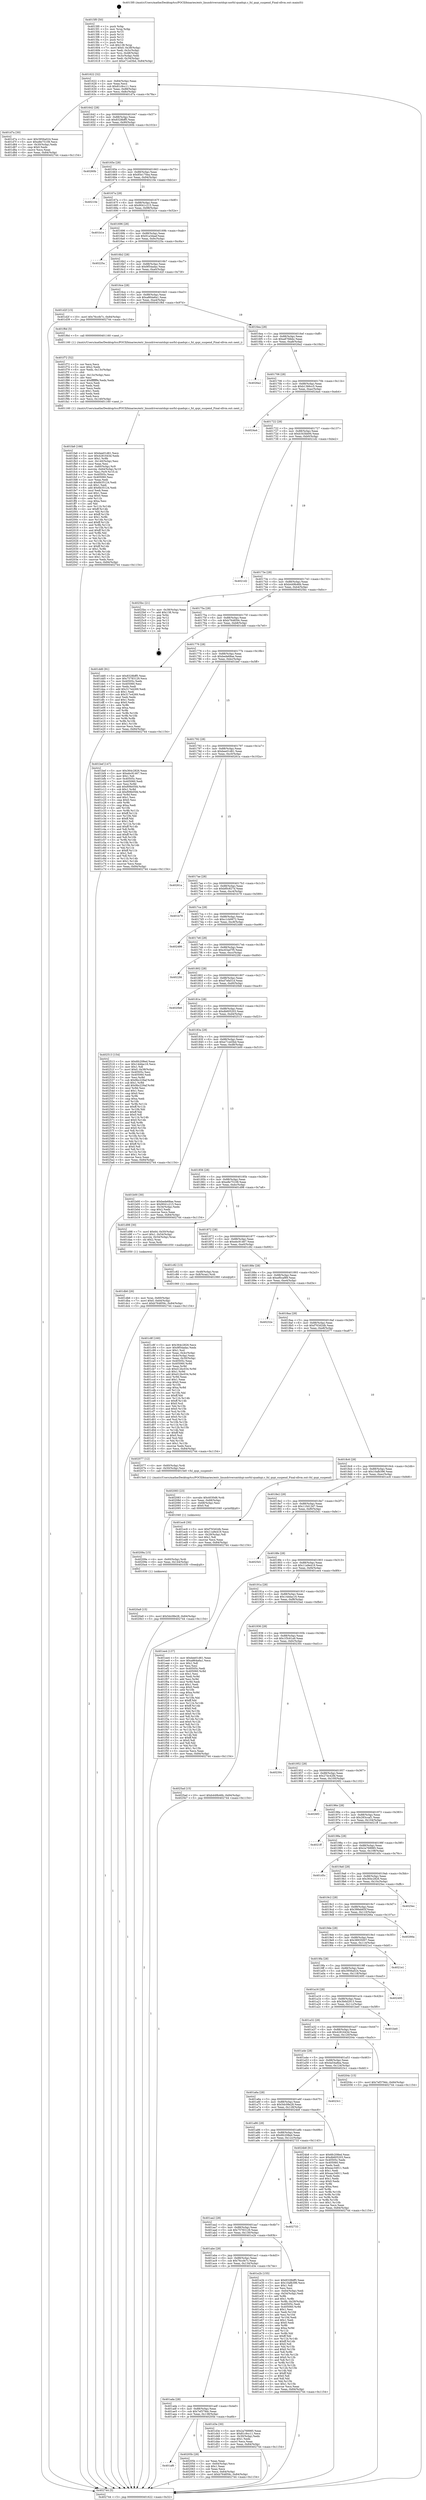digraph "0x4015f0" {
  label = "0x4015f0 (/mnt/c/Users/mathe/Desktop/tcc/POCII/binaries/extr_linuxdriversmtdspi-norfsl-quadspi.c_fsl_qspi_suspend_Final-ollvm.out::main(0))"
  labelloc = "t"
  node[shape=record]

  Entry [label="",width=0.3,height=0.3,shape=circle,fillcolor=black,style=filled]
  "0x401622" [label="{
     0x401622 [32]\l
     | [instrs]\l
     &nbsp;&nbsp;0x401622 \<+6\>: mov -0x84(%rbp),%eax\l
     &nbsp;&nbsp;0x401628 \<+2\>: mov %eax,%ecx\l
     &nbsp;&nbsp;0x40162a \<+6\>: sub $0x81c9cc11,%ecx\l
     &nbsp;&nbsp;0x401630 \<+6\>: mov %eax,-0x88(%rbp)\l
     &nbsp;&nbsp;0x401636 \<+6\>: mov %ecx,-0x8c(%rbp)\l
     &nbsp;&nbsp;0x40163c \<+6\>: je 0000000000401d7a \<main+0x78a\>\l
  }"]
  "0x401d7a" [label="{
     0x401d7a [30]\l
     | [instrs]\l
     &nbsp;&nbsp;0x401d7a \<+5\>: mov $0x3956a024,%eax\l
     &nbsp;&nbsp;0x401d7f \<+5\>: mov $0xe8e75108,%ecx\l
     &nbsp;&nbsp;0x401d84 \<+3\>: mov -0x30(%rbp),%edx\l
     &nbsp;&nbsp;0x401d87 \<+3\>: cmp $0x0,%edx\l
     &nbsp;&nbsp;0x401d8a \<+3\>: cmove %ecx,%eax\l
     &nbsp;&nbsp;0x401d8d \<+6\>: mov %eax,-0x84(%rbp)\l
     &nbsp;&nbsp;0x401d93 \<+5\>: jmp 0000000000402744 \<main+0x1154\>\l
  }"]
  "0x401642" [label="{
     0x401642 [28]\l
     | [instrs]\l
     &nbsp;&nbsp;0x401642 \<+5\>: jmp 0000000000401647 \<main+0x57\>\l
     &nbsp;&nbsp;0x401647 \<+6\>: mov -0x88(%rbp),%eax\l
     &nbsp;&nbsp;0x40164d \<+5\>: sub $0x8328bff5,%eax\l
     &nbsp;&nbsp;0x401652 \<+6\>: mov %eax,-0x90(%rbp)\l
     &nbsp;&nbsp;0x401658 \<+6\>: je 000000000040260b \<main+0x101b\>\l
  }"]
  Exit [label="",width=0.3,height=0.3,shape=circle,fillcolor=black,style=filled,peripheries=2]
  "0x40260b" [label="{
     0x40260b\l
  }", style=dashed]
  "0x40165e" [label="{
     0x40165e [28]\l
     | [instrs]\l
     &nbsp;&nbsp;0x40165e \<+5\>: jmp 0000000000401663 \<main+0x73\>\l
     &nbsp;&nbsp;0x401663 \<+6\>: mov -0x88(%rbp),%eax\l
     &nbsp;&nbsp;0x401669 \<+5\>: sub $0x85e170ea,%eax\l
     &nbsp;&nbsp;0x40166e \<+6\>: mov %eax,-0x94(%rbp)\l
     &nbsp;&nbsp;0x401674 \<+6\>: je 000000000040210e \<main+0xb1e\>\l
  }"]
  "0x4020a9" [label="{
     0x4020a9 [15]\l
     | [instrs]\l
     &nbsp;&nbsp;0x4020a9 \<+10\>: movl $0x5dc08e28,-0x84(%rbp)\l
     &nbsp;&nbsp;0x4020b3 \<+5\>: jmp 0000000000402744 \<main+0x1154\>\l
  }"]
  "0x40210e" [label="{
     0x40210e\l
  }", style=dashed]
  "0x40167a" [label="{
     0x40167a [28]\l
     | [instrs]\l
     &nbsp;&nbsp;0x40167a \<+5\>: jmp 000000000040167f \<main+0x8f\>\l
     &nbsp;&nbsp;0x40167f \<+6\>: mov -0x88(%rbp),%eax\l
     &nbsp;&nbsp;0x401685 \<+5\>: sub $0x9041c215,%eax\l
     &nbsp;&nbsp;0x40168a \<+6\>: mov %eax,-0x98(%rbp)\l
     &nbsp;&nbsp;0x401690 \<+6\>: je 0000000000401b1e \<main+0x52e\>\l
  }"]
  "0x40209a" [label="{
     0x40209a [15]\l
     | [instrs]\l
     &nbsp;&nbsp;0x40209a \<+4\>: mov -0x60(%rbp),%rdi\l
     &nbsp;&nbsp;0x40209e \<+6\>: mov %eax,-0x144(%rbp)\l
     &nbsp;&nbsp;0x4020a4 \<+5\>: call 0000000000401030 \<free@plt\>\l
     | [calls]\l
     &nbsp;&nbsp;0x401030 \{1\} (unknown)\l
  }"]
  "0x401b1e" [label="{
     0x401b1e\l
  }", style=dashed]
  "0x401696" [label="{
     0x401696 [28]\l
     | [instrs]\l
     &nbsp;&nbsp;0x401696 \<+5\>: jmp 000000000040169b \<main+0xab\>\l
     &nbsp;&nbsp;0x40169b \<+6\>: mov -0x88(%rbp),%eax\l
     &nbsp;&nbsp;0x4016a1 \<+5\>: sub $0x91a3daaf,%eax\l
     &nbsp;&nbsp;0x4016a6 \<+6\>: mov %eax,-0x9c(%rbp)\l
     &nbsp;&nbsp;0x4016ac \<+6\>: je 000000000040225a \<main+0xc6a\>\l
  }"]
  "0x402083" [label="{
     0x402083 [23]\l
     | [instrs]\l
     &nbsp;&nbsp;0x402083 \<+10\>: movabs $0x4030d6,%rdi\l
     &nbsp;&nbsp;0x40208d \<+3\>: mov %eax,-0x68(%rbp)\l
     &nbsp;&nbsp;0x402090 \<+3\>: mov -0x68(%rbp),%esi\l
     &nbsp;&nbsp;0x402093 \<+2\>: mov $0x0,%al\l
     &nbsp;&nbsp;0x402095 \<+5\>: call 0000000000401040 \<printf@plt\>\l
     | [calls]\l
     &nbsp;&nbsp;0x401040 \{1\} (unknown)\l
  }"]
  "0x40225a" [label="{
     0x40225a\l
  }", style=dashed]
  "0x4016b2" [label="{
     0x4016b2 [28]\l
     | [instrs]\l
     &nbsp;&nbsp;0x4016b2 \<+5\>: jmp 00000000004016b7 \<main+0xc7\>\l
     &nbsp;&nbsp;0x4016b7 \<+6\>: mov -0x88(%rbp),%eax\l
     &nbsp;&nbsp;0x4016bd \<+5\>: sub $0x9f54adac,%eax\l
     &nbsp;&nbsp;0x4016c2 \<+6\>: mov %eax,-0xa0(%rbp)\l
     &nbsp;&nbsp;0x4016c8 \<+6\>: je 0000000000401d2f \<main+0x73f\>\l
  }"]
  "0x401af6" [label="{
     0x401af6\l
  }", style=dashed]
  "0x401d2f" [label="{
     0x401d2f [15]\l
     | [instrs]\l
     &nbsp;&nbsp;0x401d2f \<+10\>: movl $0x76ccfe7c,-0x84(%rbp)\l
     &nbsp;&nbsp;0x401d39 \<+5\>: jmp 0000000000402744 \<main+0x1154\>\l
  }"]
  "0x4016ce" [label="{
     0x4016ce [28]\l
     | [instrs]\l
     &nbsp;&nbsp;0x4016ce \<+5\>: jmp 00000000004016d3 \<main+0xe3\>\l
     &nbsp;&nbsp;0x4016d3 \<+6\>: mov -0x88(%rbp),%eax\l
     &nbsp;&nbsp;0x4016d9 \<+5\>: sub $0xa864a6a1,%eax\l
     &nbsp;&nbsp;0x4016de \<+6\>: mov %eax,-0xa4(%rbp)\l
     &nbsp;&nbsp;0x4016e4 \<+6\>: je 0000000000401f6d \<main+0x97d\>\l
  }"]
  "0x40205b" [label="{
     0x40205b [28]\l
     | [instrs]\l
     &nbsp;&nbsp;0x40205b \<+2\>: xor %eax,%eax\l
     &nbsp;&nbsp;0x40205d \<+3\>: mov -0x64(%rbp),%ecx\l
     &nbsp;&nbsp;0x402060 \<+3\>: sub $0x1,%eax\l
     &nbsp;&nbsp;0x402063 \<+2\>: sub %eax,%ecx\l
     &nbsp;&nbsp;0x402065 \<+3\>: mov %ecx,-0x64(%rbp)\l
     &nbsp;&nbsp;0x402068 \<+10\>: movl $0xb764859c,-0x84(%rbp)\l
     &nbsp;&nbsp;0x402072 \<+5\>: jmp 0000000000402744 \<main+0x1154\>\l
  }"]
  "0x401f6d" [label="{
     0x401f6d [5]\l
     | [instrs]\l
     &nbsp;&nbsp;0x401f6d \<+5\>: call 0000000000401160 \<next_i\>\l
     | [calls]\l
     &nbsp;&nbsp;0x401160 \{1\} (/mnt/c/Users/mathe/Desktop/tcc/POCII/binaries/extr_linuxdriversmtdspi-norfsl-quadspi.c_fsl_qspi_suspend_Final-ollvm.out::next_i)\l
  }"]
  "0x4016ea" [label="{
     0x4016ea [28]\l
     | [instrs]\l
     &nbsp;&nbsp;0x4016ea \<+5\>: jmp 00000000004016ef \<main+0xff\>\l
     &nbsp;&nbsp;0x4016ef \<+6\>: mov -0x88(%rbp),%eax\l
     &nbsp;&nbsp;0x4016f5 \<+5\>: sub $0xa87fdbbc,%eax\l
     &nbsp;&nbsp;0x4016fa \<+6\>: mov %eax,-0xa8(%rbp)\l
     &nbsp;&nbsp;0x401700 \<+6\>: je 00000000004026a2 \<main+0x10b2\>\l
  }"]
  "0x401fa6" [label="{
     0x401fa6 [166]\l
     | [instrs]\l
     &nbsp;&nbsp;0x401fa6 \<+5\>: mov $0xbee01d61,%ecx\l
     &nbsp;&nbsp;0x401fab \<+5\>: mov $0x4281643d,%edx\l
     &nbsp;&nbsp;0x401fb0 \<+3\>: mov $0x1,%r8b\l
     &nbsp;&nbsp;0x401fb3 \<+6\>: mov -0x140(%rbp),%esi\l
     &nbsp;&nbsp;0x401fb9 \<+3\>: imul %eax,%esi\l
     &nbsp;&nbsp;0x401fbc \<+4\>: mov -0x60(%rbp),%r9\l
     &nbsp;&nbsp;0x401fc0 \<+4\>: movslq -0x64(%rbp),%r10\l
     &nbsp;&nbsp;0x401fc4 \<+4\>: mov %esi,(%r9,%r10,4)\l
     &nbsp;&nbsp;0x401fc8 \<+7\>: mov 0x40505c,%eax\l
     &nbsp;&nbsp;0x401fcf \<+7\>: mov 0x405060,%esi\l
     &nbsp;&nbsp;0x401fd6 \<+2\>: mov %eax,%edi\l
     &nbsp;&nbsp;0x401fd8 \<+6\>: sub $0x6b35124,%edi\l
     &nbsp;&nbsp;0x401fde \<+3\>: sub $0x1,%edi\l
     &nbsp;&nbsp;0x401fe1 \<+6\>: add $0x6b35124,%edi\l
     &nbsp;&nbsp;0x401fe7 \<+3\>: imul %edi,%eax\l
     &nbsp;&nbsp;0x401fea \<+3\>: and $0x1,%eax\l
     &nbsp;&nbsp;0x401fed \<+3\>: cmp $0x0,%eax\l
     &nbsp;&nbsp;0x401ff0 \<+4\>: sete %r11b\l
     &nbsp;&nbsp;0x401ff4 \<+3\>: cmp $0xa,%esi\l
     &nbsp;&nbsp;0x401ff7 \<+3\>: setl %bl\l
     &nbsp;&nbsp;0x401ffa \<+3\>: mov %r11b,%r14b\l
     &nbsp;&nbsp;0x401ffd \<+4\>: xor $0xff,%r14b\l
     &nbsp;&nbsp;0x402001 \<+3\>: mov %bl,%r15b\l
     &nbsp;&nbsp;0x402004 \<+4\>: xor $0xff,%r15b\l
     &nbsp;&nbsp;0x402008 \<+4\>: xor $0x1,%r8b\l
     &nbsp;&nbsp;0x40200c \<+3\>: mov %r14b,%r12b\l
     &nbsp;&nbsp;0x40200f \<+4\>: and $0xff,%r12b\l
     &nbsp;&nbsp;0x402013 \<+3\>: and %r8b,%r11b\l
     &nbsp;&nbsp;0x402016 \<+3\>: mov %r15b,%r13b\l
     &nbsp;&nbsp;0x402019 \<+4\>: and $0xff,%r13b\l
     &nbsp;&nbsp;0x40201d \<+3\>: and %r8b,%bl\l
     &nbsp;&nbsp;0x402020 \<+3\>: or %r11b,%r12b\l
     &nbsp;&nbsp;0x402023 \<+3\>: or %bl,%r13b\l
     &nbsp;&nbsp;0x402026 \<+3\>: xor %r13b,%r12b\l
     &nbsp;&nbsp;0x402029 \<+3\>: or %r15b,%r14b\l
     &nbsp;&nbsp;0x40202c \<+4\>: xor $0xff,%r14b\l
     &nbsp;&nbsp;0x402030 \<+4\>: or $0x1,%r8b\l
     &nbsp;&nbsp;0x402034 \<+3\>: and %r8b,%r14b\l
     &nbsp;&nbsp;0x402037 \<+3\>: or %r14b,%r12b\l
     &nbsp;&nbsp;0x40203a \<+4\>: test $0x1,%r12b\l
     &nbsp;&nbsp;0x40203e \<+3\>: cmovne %edx,%ecx\l
     &nbsp;&nbsp;0x402041 \<+6\>: mov %ecx,-0x84(%rbp)\l
     &nbsp;&nbsp;0x402047 \<+5\>: jmp 0000000000402744 \<main+0x1154\>\l
  }"]
  "0x4026a2" [label="{
     0x4026a2\l
  }", style=dashed]
  "0x401706" [label="{
     0x401706 [28]\l
     | [instrs]\l
     &nbsp;&nbsp;0x401706 \<+5\>: jmp 000000000040170b \<main+0x11b\>\l
     &nbsp;&nbsp;0x40170b \<+6\>: mov -0x88(%rbp),%eax\l
     &nbsp;&nbsp;0x401711 \<+5\>: sub $0xb1366cc5,%eax\l
     &nbsp;&nbsp;0x401716 \<+6\>: mov %eax,-0xac(%rbp)\l
     &nbsp;&nbsp;0x40171c \<+6\>: je 00000000004024a4 \<main+0xeb4\>\l
  }"]
  "0x401f72" [label="{
     0x401f72 [52]\l
     | [instrs]\l
     &nbsp;&nbsp;0x401f72 \<+2\>: xor %ecx,%ecx\l
     &nbsp;&nbsp;0x401f74 \<+5\>: mov $0x2,%edx\l
     &nbsp;&nbsp;0x401f79 \<+6\>: mov %edx,-0x13c(%rbp)\l
     &nbsp;&nbsp;0x401f7f \<+1\>: cltd\l
     &nbsp;&nbsp;0x401f80 \<+6\>: mov -0x13c(%rbp),%esi\l
     &nbsp;&nbsp;0x401f86 \<+2\>: idiv %esi\l
     &nbsp;&nbsp;0x401f88 \<+6\>: imul $0xfffffffe,%edx,%edx\l
     &nbsp;&nbsp;0x401f8e \<+2\>: mov %ecx,%edi\l
     &nbsp;&nbsp;0x401f90 \<+2\>: sub %edx,%edi\l
     &nbsp;&nbsp;0x401f92 \<+2\>: mov %ecx,%edx\l
     &nbsp;&nbsp;0x401f94 \<+3\>: sub $0x1,%edx\l
     &nbsp;&nbsp;0x401f97 \<+2\>: add %edx,%edi\l
     &nbsp;&nbsp;0x401f99 \<+2\>: sub %edi,%ecx\l
     &nbsp;&nbsp;0x401f9b \<+6\>: mov %ecx,-0x140(%rbp)\l
     &nbsp;&nbsp;0x401fa1 \<+5\>: call 0000000000401160 \<next_i\>\l
     | [calls]\l
     &nbsp;&nbsp;0x401160 \{1\} (/mnt/c/Users/mathe/Desktop/tcc/POCII/binaries/extr_linuxdriversmtdspi-norfsl-quadspi.c_fsl_qspi_suspend_Final-ollvm.out::next_i)\l
  }"]
  "0x4024a4" [label="{
     0x4024a4\l
  }", style=dashed]
  "0x401722" [label="{
     0x401722 [28]\l
     | [instrs]\l
     &nbsp;&nbsp;0x401722 \<+5\>: jmp 0000000000401727 \<main+0x137\>\l
     &nbsp;&nbsp;0x401727 \<+6\>: mov -0x88(%rbp),%eax\l
     &nbsp;&nbsp;0x40172d \<+5\>: sub $0xb343bb94,%eax\l
     &nbsp;&nbsp;0x401732 \<+6\>: mov %eax,-0xb0(%rbp)\l
     &nbsp;&nbsp;0x401738 \<+6\>: je 00000000004021d2 \<main+0xbe2\>\l
  }"]
  "0x401db6" [label="{
     0x401db6 [26]\l
     | [instrs]\l
     &nbsp;&nbsp;0x401db6 \<+4\>: mov %rax,-0x60(%rbp)\l
     &nbsp;&nbsp;0x401dba \<+7\>: movl $0x0,-0x64(%rbp)\l
     &nbsp;&nbsp;0x401dc1 \<+10\>: movl $0xb764859c,-0x84(%rbp)\l
     &nbsp;&nbsp;0x401dcb \<+5\>: jmp 0000000000402744 \<main+0x1154\>\l
  }"]
  "0x4021d2" [label="{
     0x4021d2\l
  }", style=dashed]
  "0x40173e" [label="{
     0x40173e [28]\l
     | [instrs]\l
     &nbsp;&nbsp;0x40173e \<+5\>: jmp 0000000000401743 \<main+0x153\>\l
     &nbsp;&nbsp;0x401743 \<+6\>: mov -0x88(%rbp),%eax\l
     &nbsp;&nbsp;0x401749 \<+5\>: sub $0xb449b46b,%eax\l
     &nbsp;&nbsp;0x40174e \<+6\>: mov %eax,-0xb4(%rbp)\l
     &nbsp;&nbsp;0x401754 \<+6\>: je 00000000004025bc \<main+0xfcc\>\l
  }"]
  "0x401ada" [label="{
     0x401ada [28]\l
     | [instrs]\l
     &nbsp;&nbsp;0x401ada \<+5\>: jmp 0000000000401adf \<main+0x4ef\>\l
     &nbsp;&nbsp;0x401adf \<+6\>: mov -0x88(%rbp),%eax\l
     &nbsp;&nbsp;0x401ae5 \<+5\>: sub $0x7ef379dc,%eax\l
     &nbsp;&nbsp;0x401aea \<+6\>: mov %eax,-0x138(%rbp)\l
     &nbsp;&nbsp;0x401af0 \<+6\>: je 000000000040205b \<main+0xa6b\>\l
  }"]
  "0x4025bc" [label="{
     0x4025bc [21]\l
     | [instrs]\l
     &nbsp;&nbsp;0x4025bc \<+3\>: mov -0x38(%rbp),%eax\l
     &nbsp;&nbsp;0x4025bf \<+7\>: add $0x138,%rsp\l
     &nbsp;&nbsp;0x4025c6 \<+1\>: pop %rbx\l
     &nbsp;&nbsp;0x4025c7 \<+2\>: pop %r12\l
     &nbsp;&nbsp;0x4025c9 \<+2\>: pop %r13\l
     &nbsp;&nbsp;0x4025cb \<+2\>: pop %r14\l
     &nbsp;&nbsp;0x4025cd \<+2\>: pop %r15\l
     &nbsp;&nbsp;0x4025cf \<+1\>: pop %rbp\l
     &nbsp;&nbsp;0x4025d0 \<+1\>: ret\l
  }"]
  "0x40175a" [label="{
     0x40175a [28]\l
     | [instrs]\l
     &nbsp;&nbsp;0x40175a \<+5\>: jmp 000000000040175f \<main+0x16f\>\l
     &nbsp;&nbsp;0x40175f \<+6\>: mov -0x88(%rbp),%eax\l
     &nbsp;&nbsp;0x401765 \<+5\>: sub $0xb764859c,%eax\l
     &nbsp;&nbsp;0x40176a \<+6\>: mov %eax,-0xb8(%rbp)\l
     &nbsp;&nbsp;0x401770 \<+6\>: je 0000000000401dd0 \<main+0x7e0\>\l
  }"]
  "0x401d3e" [label="{
     0x401d3e [30]\l
     | [instrs]\l
     &nbsp;&nbsp;0x401d3e \<+5\>: mov $0x2a768985,%eax\l
     &nbsp;&nbsp;0x401d43 \<+5\>: mov $0x81c9cc11,%ecx\l
     &nbsp;&nbsp;0x401d48 \<+3\>: mov -0x30(%rbp),%edx\l
     &nbsp;&nbsp;0x401d4b \<+3\>: cmp $0x1,%edx\l
     &nbsp;&nbsp;0x401d4e \<+3\>: cmovl %ecx,%eax\l
     &nbsp;&nbsp;0x401d51 \<+6\>: mov %eax,-0x84(%rbp)\l
     &nbsp;&nbsp;0x401d57 \<+5\>: jmp 0000000000402744 \<main+0x1154\>\l
  }"]
  "0x401dd0" [label="{
     0x401dd0 [91]\l
     | [instrs]\l
     &nbsp;&nbsp;0x401dd0 \<+5\>: mov $0x8328bff5,%eax\l
     &nbsp;&nbsp;0x401dd5 \<+5\>: mov $0x75783129,%ecx\l
     &nbsp;&nbsp;0x401dda \<+7\>: mov 0x40505c,%edx\l
     &nbsp;&nbsp;0x401de1 \<+7\>: mov 0x405060,%esi\l
     &nbsp;&nbsp;0x401de8 \<+2\>: mov %edx,%edi\l
     &nbsp;&nbsp;0x401dea \<+6\>: add $0x317e4269,%edi\l
     &nbsp;&nbsp;0x401df0 \<+3\>: sub $0x1,%edi\l
     &nbsp;&nbsp;0x401df3 \<+6\>: sub $0x317e4269,%edi\l
     &nbsp;&nbsp;0x401df9 \<+3\>: imul %edi,%edx\l
     &nbsp;&nbsp;0x401dfc \<+3\>: and $0x1,%edx\l
     &nbsp;&nbsp;0x401dff \<+3\>: cmp $0x0,%edx\l
     &nbsp;&nbsp;0x401e02 \<+4\>: sete %r8b\l
     &nbsp;&nbsp;0x401e06 \<+3\>: cmp $0xa,%esi\l
     &nbsp;&nbsp;0x401e09 \<+4\>: setl %r9b\l
     &nbsp;&nbsp;0x401e0d \<+3\>: mov %r8b,%r10b\l
     &nbsp;&nbsp;0x401e10 \<+3\>: and %r9b,%r10b\l
     &nbsp;&nbsp;0x401e13 \<+3\>: xor %r9b,%r8b\l
     &nbsp;&nbsp;0x401e16 \<+3\>: or %r8b,%r10b\l
     &nbsp;&nbsp;0x401e19 \<+4\>: test $0x1,%r10b\l
     &nbsp;&nbsp;0x401e1d \<+3\>: cmovne %ecx,%eax\l
     &nbsp;&nbsp;0x401e20 \<+6\>: mov %eax,-0x84(%rbp)\l
     &nbsp;&nbsp;0x401e26 \<+5\>: jmp 0000000000402744 \<main+0x1154\>\l
  }"]
  "0x401776" [label="{
     0x401776 [28]\l
     | [instrs]\l
     &nbsp;&nbsp;0x401776 \<+5\>: jmp 000000000040177b \<main+0x18b\>\l
     &nbsp;&nbsp;0x40177b \<+6\>: mov -0x88(%rbp),%eax\l
     &nbsp;&nbsp;0x401781 \<+5\>: sub $0xbede68ae,%eax\l
     &nbsp;&nbsp;0x401786 \<+6\>: mov %eax,-0xbc(%rbp)\l
     &nbsp;&nbsp;0x40178c \<+6\>: je 0000000000401bef \<main+0x5ff\>\l
  }"]
  "0x401abe" [label="{
     0x401abe [28]\l
     | [instrs]\l
     &nbsp;&nbsp;0x401abe \<+5\>: jmp 0000000000401ac3 \<main+0x4d3\>\l
     &nbsp;&nbsp;0x401ac3 \<+6\>: mov -0x88(%rbp),%eax\l
     &nbsp;&nbsp;0x401ac9 \<+5\>: sub $0x76ccfe7c,%eax\l
     &nbsp;&nbsp;0x401ace \<+6\>: mov %eax,-0x134(%rbp)\l
     &nbsp;&nbsp;0x401ad4 \<+6\>: je 0000000000401d3e \<main+0x74e\>\l
  }"]
  "0x401bef" [label="{
     0x401bef [147]\l
     | [instrs]\l
     &nbsp;&nbsp;0x401bef \<+5\>: mov $0x364c2826,%eax\l
     &nbsp;&nbsp;0x401bf4 \<+5\>: mov $0xebc91467,%ecx\l
     &nbsp;&nbsp;0x401bf9 \<+2\>: mov $0x1,%dl\l
     &nbsp;&nbsp;0x401bfb \<+7\>: mov 0x40505c,%esi\l
     &nbsp;&nbsp;0x401c02 \<+7\>: mov 0x405060,%edi\l
     &nbsp;&nbsp;0x401c09 \<+3\>: mov %esi,%r8d\l
     &nbsp;&nbsp;0x401c0c \<+7\>: add $0xf09b05fd,%r8d\l
     &nbsp;&nbsp;0x401c13 \<+4\>: sub $0x1,%r8d\l
     &nbsp;&nbsp;0x401c17 \<+7\>: sub $0xf09b05fd,%r8d\l
     &nbsp;&nbsp;0x401c1e \<+4\>: imul %r8d,%esi\l
     &nbsp;&nbsp;0x401c22 \<+3\>: and $0x1,%esi\l
     &nbsp;&nbsp;0x401c25 \<+3\>: cmp $0x0,%esi\l
     &nbsp;&nbsp;0x401c28 \<+4\>: sete %r9b\l
     &nbsp;&nbsp;0x401c2c \<+3\>: cmp $0xa,%edi\l
     &nbsp;&nbsp;0x401c2f \<+4\>: setl %r10b\l
     &nbsp;&nbsp;0x401c33 \<+3\>: mov %r9b,%r11b\l
     &nbsp;&nbsp;0x401c36 \<+4\>: xor $0xff,%r11b\l
     &nbsp;&nbsp;0x401c3a \<+3\>: mov %r10b,%bl\l
     &nbsp;&nbsp;0x401c3d \<+3\>: xor $0xff,%bl\l
     &nbsp;&nbsp;0x401c40 \<+3\>: xor $0x1,%dl\l
     &nbsp;&nbsp;0x401c43 \<+3\>: mov %r11b,%r14b\l
     &nbsp;&nbsp;0x401c46 \<+4\>: and $0xff,%r14b\l
     &nbsp;&nbsp;0x401c4a \<+3\>: and %dl,%r9b\l
     &nbsp;&nbsp;0x401c4d \<+3\>: mov %bl,%r15b\l
     &nbsp;&nbsp;0x401c50 \<+4\>: and $0xff,%r15b\l
     &nbsp;&nbsp;0x401c54 \<+3\>: and %dl,%r10b\l
     &nbsp;&nbsp;0x401c57 \<+3\>: or %r9b,%r14b\l
     &nbsp;&nbsp;0x401c5a \<+3\>: or %r10b,%r15b\l
     &nbsp;&nbsp;0x401c5d \<+3\>: xor %r15b,%r14b\l
     &nbsp;&nbsp;0x401c60 \<+3\>: or %bl,%r11b\l
     &nbsp;&nbsp;0x401c63 \<+4\>: xor $0xff,%r11b\l
     &nbsp;&nbsp;0x401c67 \<+3\>: or $0x1,%dl\l
     &nbsp;&nbsp;0x401c6a \<+3\>: and %dl,%r11b\l
     &nbsp;&nbsp;0x401c6d \<+3\>: or %r11b,%r14b\l
     &nbsp;&nbsp;0x401c70 \<+4\>: test $0x1,%r14b\l
     &nbsp;&nbsp;0x401c74 \<+3\>: cmovne %ecx,%eax\l
     &nbsp;&nbsp;0x401c77 \<+6\>: mov %eax,-0x84(%rbp)\l
     &nbsp;&nbsp;0x401c7d \<+5\>: jmp 0000000000402744 \<main+0x1154\>\l
  }"]
  "0x401792" [label="{
     0x401792 [28]\l
     | [instrs]\l
     &nbsp;&nbsp;0x401792 \<+5\>: jmp 0000000000401797 \<main+0x1a7\>\l
     &nbsp;&nbsp;0x401797 \<+6\>: mov -0x88(%rbp),%eax\l
     &nbsp;&nbsp;0x40179d \<+5\>: sub $0xbee01d61,%eax\l
     &nbsp;&nbsp;0x4017a2 \<+6\>: mov %eax,-0xc0(%rbp)\l
     &nbsp;&nbsp;0x4017a8 \<+6\>: je 000000000040261a \<main+0x102a\>\l
  }"]
  "0x401e2b" [label="{
     0x401e2b [155]\l
     | [instrs]\l
     &nbsp;&nbsp;0x401e2b \<+5\>: mov $0x8328bff5,%eax\l
     &nbsp;&nbsp;0x401e30 \<+5\>: mov $0x10afb396,%ecx\l
     &nbsp;&nbsp;0x401e35 \<+2\>: mov $0x1,%dl\l
     &nbsp;&nbsp;0x401e37 \<+2\>: xor %esi,%esi\l
     &nbsp;&nbsp;0x401e39 \<+3\>: mov -0x64(%rbp),%edi\l
     &nbsp;&nbsp;0x401e3c \<+3\>: cmp -0x54(%rbp),%edi\l
     &nbsp;&nbsp;0x401e3f \<+4\>: setl %r8b\l
     &nbsp;&nbsp;0x401e43 \<+4\>: and $0x1,%r8b\l
     &nbsp;&nbsp;0x401e47 \<+4\>: mov %r8b,-0x29(%rbp)\l
     &nbsp;&nbsp;0x401e4b \<+7\>: mov 0x40505c,%edi\l
     &nbsp;&nbsp;0x401e52 \<+8\>: mov 0x405060,%r9d\l
     &nbsp;&nbsp;0x401e5a \<+3\>: sub $0x1,%esi\l
     &nbsp;&nbsp;0x401e5d \<+3\>: mov %edi,%r10d\l
     &nbsp;&nbsp;0x401e60 \<+3\>: add %esi,%r10d\l
     &nbsp;&nbsp;0x401e63 \<+4\>: imul %r10d,%edi\l
     &nbsp;&nbsp;0x401e67 \<+3\>: and $0x1,%edi\l
     &nbsp;&nbsp;0x401e6a \<+3\>: cmp $0x0,%edi\l
     &nbsp;&nbsp;0x401e6d \<+4\>: sete %r8b\l
     &nbsp;&nbsp;0x401e71 \<+4\>: cmp $0xa,%r9d\l
     &nbsp;&nbsp;0x401e75 \<+4\>: setl %r11b\l
     &nbsp;&nbsp;0x401e79 \<+3\>: mov %r8b,%bl\l
     &nbsp;&nbsp;0x401e7c \<+3\>: xor $0xff,%bl\l
     &nbsp;&nbsp;0x401e7f \<+3\>: mov %r11b,%r14b\l
     &nbsp;&nbsp;0x401e82 \<+4\>: xor $0xff,%r14b\l
     &nbsp;&nbsp;0x401e86 \<+3\>: xor $0x0,%dl\l
     &nbsp;&nbsp;0x401e89 \<+3\>: mov %bl,%r15b\l
     &nbsp;&nbsp;0x401e8c \<+4\>: and $0x0,%r15b\l
     &nbsp;&nbsp;0x401e90 \<+3\>: and %dl,%r8b\l
     &nbsp;&nbsp;0x401e93 \<+3\>: mov %r14b,%r12b\l
     &nbsp;&nbsp;0x401e96 \<+4\>: and $0x0,%r12b\l
     &nbsp;&nbsp;0x401e9a \<+3\>: and %dl,%r11b\l
     &nbsp;&nbsp;0x401e9d \<+3\>: or %r8b,%r15b\l
     &nbsp;&nbsp;0x401ea0 \<+3\>: or %r11b,%r12b\l
     &nbsp;&nbsp;0x401ea3 \<+3\>: xor %r12b,%r15b\l
     &nbsp;&nbsp;0x401ea6 \<+3\>: or %r14b,%bl\l
     &nbsp;&nbsp;0x401ea9 \<+3\>: xor $0xff,%bl\l
     &nbsp;&nbsp;0x401eac \<+3\>: or $0x0,%dl\l
     &nbsp;&nbsp;0x401eaf \<+2\>: and %dl,%bl\l
     &nbsp;&nbsp;0x401eb1 \<+3\>: or %bl,%r15b\l
     &nbsp;&nbsp;0x401eb4 \<+4\>: test $0x1,%r15b\l
     &nbsp;&nbsp;0x401eb8 \<+3\>: cmovne %ecx,%eax\l
     &nbsp;&nbsp;0x401ebb \<+6\>: mov %eax,-0x84(%rbp)\l
     &nbsp;&nbsp;0x401ec1 \<+5\>: jmp 0000000000402744 \<main+0x1154\>\l
  }"]
  "0x40261a" [label="{
     0x40261a\l
  }", style=dashed]
  "0x4017ae" [label="{
     0x4017ae [28]\l
     | [instrs]\l
     &nbsp;&nbsp;0x4017ae \<+5\>: jmp 00000000004017b3 \<main+0x1c3\>\l
     &nbsp;&nbsp;0x4017b3 \<+6\>: mov -0x88(%rbp),%eax\l
     &nbsp;&nbsp;0x4017b9 \<+5\>: sub $0xbf0c827d,%eax\l
     &nbsp;&nbsp;0x4017be \<+6\>: mov %eax,-0xc4(%rbp)\l
     &nbsp;&nbsp;0x4017c4 \<+6\>: je 0000000000401b79 \<main+0x589\>\l
  }"]
  "0x401aa2" [label="{
     0x401aa2 [28]\l
     | [instrs]\l
     &nbsp;&nbsp;0x401aa2 \<+5\>: jmp 0000000000401aa7 \<main+0x4b7\>\l
     &nbsp;&nbsp;0x401aa7 \<+6\>: mov -0x88(%rbp),%eax\l
     &nbsp;&nbsp;0x401aad \<+5\>: sub $0x75783129,%eax\l
     &nbsp;&nbsp;0x401ab2 \<+6\>: mov %eax,-0x130(%rbp)\l
     &nbsp;&nbsp;0x401ab8 \<+6\>: je 0000000000401e2b \<main+0x83b\>\l
  }"]
  "0x401b79" [label="{
     0x401b79\l
  }", style=dashed]
  "0x4017ca" [label="{
     0x4017ca [28]\l
     | [instrs]\l
     &nbsp;&nbsp;0x4017ca \<+5\>: jmp 00000000004017cf \<main+0x1df\>\l
     &nbsp;&nbsp;0x4017cf \<+6\>: mov -0x88(%rbp),%eax\l
     &nbsp;&nbsp;0x4017d5 \<+5\>: sub $0xc1cb0672,%eax\l
     &nbsp;&nbsp;0x4017da \<+6\>: mov %eax,-0xc8(%rbp)\l
     &nbsp;&nbsp;0x4017e0 \<+6\>: je 0000000000402486 \<main+0xe96\>\l
  }"]
  "0x402733" [label="{
     0x402733\l
  }", style=dashed]
  "0x402486" [label="{
     0x402486\l
  }", style=dashed]
  "0x4017e6" [label="{
     0x4017e6 [28]\l
     | [instrs]\l
     &nbsp;&nbsp;0x4017e6 \<+5\>: jmp 00000000004017eb \<main+0x1fb\>\l
     &nbsp;&nbsp;0x4017eb \<+6\>: mov -0x88(%rbp),%eax\l
     &nbsp;&nbsp;0x4017f1 \<+5\>: sub $0xc63ad7f5,%eax\l
     &nbsp;&nbsp;0x4017f6 \<+6\>: mov %eax,-0xcc(%rbp)\l
     &nbsp;&nbsp;0x4017fc \<+6\>: je 00000000004022fd \<main+0xd0d\>\l
  }"]
  "0x401a86" [label="{
     0x401a86 [28]\l
     | [instrs]\l
     &nbsp;&nbsp;0x401a86 \<+5\>: jmp 0000000000401a8b \<main+0x49b\>\l
     &nbsp;&nbsp;0x401a8b \<+6\>: mov -0x88(%rbp),%eax\l
     &nbsp;&nbsp;0x401a91 \<+5\>: sub $0x6fc208ed,%eax\l
     &nbsp;&nbsp;0x401a96 \<+6\>: mov %eax,-0x12c(%rbp)\l
     &nbsp;&nbsp;0x401a9c \<+6\>: je 0000000000402733 \<main+0x1143\>\l
  }"]
  "0x4022fd" [label="{
     0x4022fd\l
  }", style=dashed]
  "0x401802" [label="{
     0x401802 [28]\l
     | [instrs]\l
     &nbsp;&nbsp;0x401802 \<+5\>: jmp 0000000000401807 \<main+0x217\>\l
     &nbsp;&nbsp;0x401807 \<+6\>: mov -0x88(%rbp),%eax\l
     &nbsp;&nbsp;0x40180d \<+5\>: sub $0xd7efa51d,%eax\l
     &nbsp;&nbsp;0x401812 \<+6\>: mov %eax,-0xd0(%rbp)\l
     &nbsp;&nbsp;0x401818 \<+6\>: je 00000000004020b8 \<main+0xac8\>\l
  }"]
  "0x4024b8" [label="{
     0x4024b8 [91]\l
     | [instrs]\l
     &nbsp;&nbsp;0x4024b8 \<+5\>: mov $0x6fc208ed,%eax\l
     &nbsp;&nbsp;0x4024bd \<+5\>: mov $0xdb605203,%ecx\l
     &nbsp;&nbsp;0x4024c2 \<+7\>: mov 0x40505c,%edx\l
     &nbsp;&nbsp;0x4024c9 \<+7\>: mov 0x405060,%esi\l
     &nbsp;&nbsp;0x4024d0 \<+2\>: mov %edx,%edi\l
     &nbsp;&nbsp;0x4024d2 \<+6\>: sub $0xeac34911,%edi\l
     &nbsp;&nbsp;0x4024d8 \<+3\>: sub $0x1,%edi\l
     &nbsp;&nbsp;0x4024db \<+6\>: add $0xeac34911,%edi\l
     &nbsp;&nbsp;0x4024e1 \<+3\>: imul %edi,%edx\l
     &nbsp;&nbsp;0x4024e4 \<+3\>: and $0x1,%edx\l
     &nbsp;&nbsp;0x4024e7 \<+3\>: cmp $0x0,%edx\l
     &nbsp;&nbsp;0x4024ea \<+4\>: sete %r8b\l
     &nbsp;&nbsp;0x4024ee \<+3\>: cmp $0xa,%esi\l
     &nbsp;&nbsp;0x4024f1 \<+4\>: setl %r9b\l
     &nbsp;&nbsp;0x4024f5 \<+3\>: mov %r8b,%r10b\l
     &nbsp;&nbsp;0x4024f8 \<+3\>: and %r9b,%r10b\l
     &nbsp;&nbsp;0x4024fb \<+3\>: xor %r9b,%r8b\l
     &nbsp;&nbsp;0x4024fe \<+3\>: or %r8b,%r10b\l
     &nbsp;&nbsp;0x402501 \<+4\>: test $0x1,%r10b\l
     &nbsp;&nbsp;0x402505 \<+3\>: cmovne %ecx,%eax\l
     &nbsp;&nbsp;0x402508 \<+6\>: mov %eax,-0x84(%rbp)\l
     &nbsp;&nbsp;0x40250e \<+5\>: jmp 0000000000402744 \<main+0x1154\>\l
  }"]
  "0x4020b8" [label="{
     0x4020b8\l
  }", style=dashed]
  "0x40181e" [label="{
     0x40181e [28]\l
     | [instrs]\l
     &nbsp;&nbsp;0x40181e \<+5\>: jmp 0000000000401823 \<main+0x233\>\l
     &nbsp;&nbsp;0x401823 \<+6\>: mov -0x88(%rbp),%eax\l
     &nbsp;&nbsp;0x401829 \<+5\>: sub $0xdb605203,%eax\l
     &nbsp;&nbsp;0x40182e \<+6\>: mov %eax,-0xd4(%rbp)\l
     &nbsp;&nbsp;0x401834 \<+6\>: je 0000000000402513 \<main+0xf23\>\l
  }"]
  "0x401a6a" [label="{
     0x401a6a [28]\l
     | [instrs]\l
     &nbsp;&nbsp;0x401a6a \<+5\>: jmp 0000000000401a6f \<main+0x47f\>\l
     &nbsp;&nbsp;0x401a6f \<+6\>: mov -0x88(%rbp),%eax\l
     &nbsp;&nbsp;0x401a75 \<+5\>: sub $0x5dc08e28,%eax\l
     &nbsp;&nbsp;0x401a7a \<+6\>: mov %eax,-0x128(%rbp)\l
     &nbsp;&nbsp;0x401a80 \<+6\>: je 00000000004024b8 \<main+0xec8\>\l
  }"]
  "0x402513" [label="{
     0x402513 [154]\l
     | [instrs]\l
     &nbsp;&nbsp;0x402513 \<+5\>: mov $0x6fc208ed,%eax\l
     &nbsp;&nbsp;0x402518 \<+5\>: mov $0x14ddac16,%ecx\l
     &nbsp;&nbsp;0x40251d \<+2\>: mov $0x1,%dl\l
     &nbsp;&nbsp;0x40251f \<+7\>: movl $0x0,-0x38(%rbp)\l
     &nbsp;&nbsp;0x402526 \<+7\>: mov 0x40505c,%esi\l
     &nbsp;&nbsp;0x40252d \<+7\>: mov 0x405060,%edi\l
     &nbsp;&nbsp;0x402534 \<+3\>: mov %esi,%r8d\l
     &nbsp;&nbsp;0x402537 \<+7\>: sub $0x9bc229af,%r8d\l
     &nbsp;&nbsp;0x40253e \<+4\>: sub $0x1,%r8d\l
     &nbsp;&nbsp;0x402542 \<+7\>: add $0x9bc229af,%r8d\l
     &nbsp;&nbsp;0x402549 \<+4\>: imul %r8d,%esi\l
     &nbsp;&nbsp;0x40254d \<+3\>: and $0x1,%esi\l
     &nbsp;&nbsp;0x402550 \<+3\>: cmp $0x0,%esi\l
     &nbsp;&nbsp;0x402553 \<+4\>: sete %r9b\l
     &nbsp;&nbsp;0x402557 \<+3\>: cmp $0xa,%edi\l
     &nbsp;&nbsp;0x40255a \<+4\>: setl %r10b\l
     &nbsp;&nbsp;0x40255e \<+3\>: mov %r9b,%r11b\l
     &nbsp;&nbsp;0x402561 \<+4\>: xor $0xff,%r11b\l
     &nbsp;&nbsp;0x402565 \<+3\>: mov %r10b,%bl\l
     &nbsp;&nbsp;0x402568 \<+3\>: xor $0xff,%bl\l
     &nbsp;&nbsp;0x40256b \<+3\>: xor $0x0,%dl\l
     &nbsp;&nbsp;0x40256e \<+3\>: mov %r11b,%r14b\l
     &nbsp;&nbsp;0x402571 \<+4\>: and $0x0,%r14b\l
     &nbsp;&nbsp;0x402575 \<+3\>: and %dl,%r9b\l
     &nbsp;&nbsp;0x402578 \<+3\>: mov %bl,%r15b\l
     &nbsp;&nbsp;0x40257b \<+4\>: and $0x0,%r15b\l
     &nbsp;&nbsp;0x40257f \<+3\>: and %dl,%r10b\l
     &nbsp;&nbsp;0x402582 \<+3\>: or %r9b,%r14b\l
     &nbsp;&nbsp;0x402585 \<+3\>: or %r10b,%r15b\l
     &nbsp;&nbsp;0x402588 \<+3\>: xor %r15b,%r14b\l
     &nbsp;&nbsp;0x40258b \<+3\>: or %bl,%r11b\l
     &nbsp;&nbsp;0x40258e \<+4\>: xor $0xff,%r11b\l
     &nbsp;&nbsp;0x402592 \<+3\>: or $0x0,%dl\l
     &nbsp;&nbsp;0x402595 \<+3\>: and %dl,%r11b\l
     &nbsp;&nbsp;0x402598 \<+3\>: or %r11b,%r14b\l
     &nbsp;&nbsp;0x40259b \<+4\>: test $0x1,%r14b\l
     &nbsp;&nbsp;0x40259f \<+3\>: cmovne %ecx,%eax\l
     &nbsp;&nbsp;0x4025a2 \<+6\>: mov %eax,-0x84(%rbp)\l
     &nbsp;&nbsp;0x4025a8 \<+5\>: jmp 0000000000402744 \<main+0x1154\>\l
  }"]
  "0x40183a" [label="{
     0x40183a [28]\l
     | [instrs]\l
     &nbsp;&nbsp;0x40183a \<+5\>: jmp 000000000040183f \<main+0x24f\>\l
     &nbsp;&nbsp;0x40183f \<+6\>: mov -0x88(%rbp),%eax\l
     &nbsp;&nbsp;0x401845 \<+5\>: sub $0xe71ed3bd,%eax\l
     &nbsp;&nbsp;0x40184a \<+6\>: mov %eax,-0xd8(%rbp)\l
     &nbsp;&nbsp;0x401850 \<+6\>: je 0000000000401b00 \<main+0x510\>\l
  }"]
  "0x4023c1" [label="{
     0x4023c1\l
  }", style=dashed]
  "0x401b00" [label="{
     0x401b00 [30]\l
     | [instrs]\l
     &nbsp;&nbsp;0x401b00 \<+5\>: mov $0xbede68ae,%eax\l
     &nbsp;&nbsp;0x401b05 \<+5\>: mov $0x9041c215,%ecx\l
     &nbsp;&nbsp;0x401b0a \<+3\>: mov -0x34(%rbp),%edx\l
     &nbsp;&nbsp;0x401b0d \<+3\>: cmp $0x2,%edx\l
     &nbsp;&nbsp;0x401b10 \<+3\>: cmovne %ecx,%eax\l
     &nbsp;&nbsp;0x401b13 \<+6\>: mov %eax,-0x84(%rbp)\l
     &nbsp;&nbsp;0x401b19 \<+5\>: jmp 0000000000402744 \<main+0x1154\>\l
  }"]
  "0x401856" [label="{
     0x401856 [28]\l
     | [instrs]\l
     &nbsp;&nbsp;0x401856 \<+5\>: jmp 000000000040185b \<main+0x26b\>\l
     &nbsp;&nbsp;0x40185b \<+6\>: mov -0x88(%rbp),%eax\l
     &nbsp;&nbsp;0x401861 \<+5\>: sub $0xe8e75108,%eax\l
     &nbsp;&nbsp;0x401866 \<+6\>: mov %eax,-0xdc(%rbp)\l
     &nbsp;&nbsp;0x40186c \<+6\>: je 0000000000401d98 \<main+0x7a8\>\l
  }"]
  "0x402744" [label="{
     0x402744 [5]\l
     | [instrs]\l
     &nbsp;&nbsp;0x402744 \<+5\>: jmp 0000000000401622 \<main+0x32\>\l
  }"]
  "0x4015f0" [label="{
     0x4015f0 [50]\l
     | [instrs]\l
     &nbsp;&nbsp;0x4015f0 \<+1\>: push %rbp\l
     &nbsp;&nbsp;0x4015f1 \<+3\>: mov %rsp,%rbp\l
     &nbsp;&nbsp;0x4015f4 \<+2\>: push %r15\l
     &nbsp;&nbsp;0x4015f6 \<+2\>: push %r14\l
     &nbsp;&nbsp;0x4015f8 \<+2\>: push %r13\l
     &nbsp;&nbsp;0x4015fa \<+2\>: push %r12\l
     &nbsp;&nbsp;0x4015fc \<+1\>: push %rbx\l
     &nbsp;&nbsp;0x4015fd \<+7\>: sub $0x138,%rsp\l
     &nbsp;&nbsp;0x401604 \<+7\>: movl $0x0,-0x38(%rbp)\l
     &nbsp;&nbsp;0x40160b \<+3\>: mov %edi,-0x3c(%rbp)\l
     &nbsp;&nbsp;0x40160e \<+4\>: mov %rsi,-0x48(%rbp)\l
     &nbsp;&nbsp;0x401612 \<+3\>: mov -0x3c(%rbp),%edi\l
     &nbsp;&nbsp;0x401615 \<+3\>: mov %edi,-0x34(%rbp)\l
     &nbsp;&nbsp;0x401618 \<+10\>: movl $0xe71ed3bd,-0x84(%rbp)\l
  }"]
  "0x401a4e" [label="{
     0x401a4e [28]\l
     | [instrs]\l
     &nbsp;&nbsp;0x401a4e \<+5\>: jmp 0000000000401a53 \<main+0x463\>\l
     &nbsp;&nbsp;0x401a53 \<+6\>: mov -0x88(%rbp),%eax\l
     &nbsp;&nbsp;0x401a59 \<+5\>: sub $0x4a54a8ea,%eax\l
     &nbsp;&nbsp;0x401a5e \<+6\>: mov %eax,-0x124(%rbp)\l
     &nbsp;&nbsp;0x401a64 \<+6\>: je 00000000004023c1 \<main+0xdd1\>\l
  }"]
  "0x401d98" [label="{
     0x401d98 [30]\l
     | [instrs]\l
     &nbsp;&nbsp;0x401d98 \<+7\>: movl $0x64,-0x50(%rbp)\l
     &nbsp;&nbsp;0x401d9f \<+7\>: movl $0x1,-0x54(%rbp)\l
     &nbsp;&nbsp;0x401da6 \<+4\>: movslq -0x54(%rbp),%rax\l
     &nbsp;&nbsp;0x401daa \<+4\>: shl $0x2,%rax\l
     &nbsp;&nbsp;0x401dae \<+3\>: mov %rax,%rdi\l
     &nbsp;&nbsp;0x401db1 \<+5\>: call 0000000000401050 \<malloc@plt\>\l
     | [calls]\l
     &nbsp;&nbsp;0x401050 \{1\} (unknown)\l
  }"]
  "0x401872" [label="{
     0x401872 [28]\l
     | [instrs]\l
     &nbsp;&nbsp;0x401872 \<+5\>: jmp 0000000000401877 \<main+0x287\>\l
     &nbsp;&nbsp;0x401877 \<+6\>: mov -0x88(%rbp),%eax\l
     &nbsp;&nbsp;0x40187d \<+5\>: sub $0xebc91467,%eax\l
     &nbsp;&nbsp;0x401882 \<+6\>: mov %eax,-0xe0(%rbp)\l
     &nbsp;&nbsp;0x401888 \<+6\>: je 0000000000401c82 \<main+0x692\>\l
  }"]
  "0x40204c" [label="{
     0x40204c [15]\l
     | [instrs]\l
     &nbsp;&nbsp;0x40204c \<+10\>: movl $0x7ef379dc,-0x84(%rbp)\l
     &nbsp;&nbsp;0x402056 \<+5\>: jmp 0000000000402744 \<main+0x1154\>\l
  }"]
  "0x401c82" [label="{
     0x401c82 [13]\l
     | [instrs]\l
     &nbsp;&nbsp;0x401c82 \<+4\>: mov -0x48(%rbp),%rax\l
     &nbsp;&nbsp;0x401c86 \<+4\>: mov 0x8(%rax),%rdi\l
     &nbsp;&nbsp;0x401c8a \<+5\>: call 0000000000401060 \<atoi@plt\>\l
     | [calls]\l
     &nbsp;&nbsp;0x401060 \{1\} (unknown)\l
  }"]
  "0x40188e" [label="{
     0x40188e [28]\l
     | [instrs]\l
     &nbsp;&nbsp;0x40188e \<+5\>: jmp 0000000000401893 \<main+0x2a3\>\l
     &nbsp;&nbsp;0x401893 \<+6\>: mov -0x88(%rbp),%eax\l
     &nbsp;&nbsp;0x401899 \<+5\>: sub $0xef0caf89,%eax\l
     &nbsp;&nbsp;0x40189e \<+6\>: mov %eax,-0xe4(%rbp)\l
     &nbsp;&nbsp;0x4018a4 \<+6\>: je 000000000040232e \<main+0xd3e\>\l
  }"]
  "0x401c8f" [label="{
     0x401c8f [160]\l
     | [instrs]\l
     &nbsp;&nbsp;0x401c8f \<+5\>: mov $0x364c2826,%ecx\l
     &nbsp;&nbsp;0x401c94 \<+5\>: mov $0x9f54adac,%edx\l
     &nbsp;&nbsp;0x401c99 \<+3\>: mov $0x1,%sil\l
     &nbsp;&nbsp;0x401c9c \<+3\>: mov %eax,-0x4c(%rbp)\l
     &nbsp;&nbsp;0x401c9f \<+3\>: mov -0x4c(%rbp),%eax\l
     &nbsp;&nbsp;0x401ca2 \<+3\>: mov %eax,-0x30(%rbp)\l
     &nbsp;&nbsp;0x401ca5 \<+7\>: mov 0x40505c,%eax\l
     &nbsp;&nbsp;0x401cac \<+8\>: mov 0x405060,%r8d\l
     &nbsp;&nbsp;0x401cb4 \<+3\>: mov %eax,%r9d\l
     &nbsp;&nbsp;0x401cb7 \<+7\>: sub $0xd12bc034,%r9d\l
     &nbsp;&nbsp;0x401cbe \<+4\>: sub $0x1,%r9d\l
     &nbsp;&nbsp;0x401cc2 \<+7\>: add $0xd12bc034,%r9d\l
     &nbsp;&nbsp;0x401cc9 \<+4\>: imul %r9d,%eax\l
     &nbsp;&nbsp;0x401ccd \<+3\>: and $0x1,%eax\l
     &nbsp;&nbsp;0x401cd0 \<+3\>: cmp $0x0,%eax\l
     &nbsp;&nbsp;0x401cd3 \<+4\>: sete %r10b\l
     &nbsp;&nbsp;0x401cd7 \<+4\>: cmp $0xa,%r8d\l
     &nbsp;&nbsp;0x401cdb \<+4\>: setl %r11b\l
     &nbsp;&nbsp;0x401cdf \<+3\>: mov %r10b,%bl\l
     &nbsp;&nbsp;0x401ce2 \<+3\>: xor $0xff,%bl\l
     &nbsp;&nbsp;0x401ce5 \<+3\>: mov %r11b,%r14b\l
     &nbsp;&nbsp;0x401ce8 \<+4\>: xor $0xff,%r14b\l
     &nbsp;&nbsp;0x401cec \<+4\>: xor $0x0,%sil\l
     &nbsp;&nbsp;0x401cf0 \<+3\>: mov %bl,%r15b\l
     &nbsp;&nbsp;0x401cf3 \<+4\>: and $0x0,%r15b\l
     &nbsp;&nbsp;0x401cf7 \<+3\>: and %sil,%r10b\l
     &nbsp;&nbsp;0x401cfa \<+3\>: mov %r14b,%r12b\l
     &nbsp;&nbsp;0x401cfd \<+4\>: and $0x0,%r12b\l
     &nbsp;&nbsp;0x401d01 \<+3\>: and %sil,%r11b\l
     &nbsp;&nbsp;0x401d04 \<+3\>: or %r10b,%r15b\l
     &nbsp;&nbsp;0x401d07 \<+3\>: or %r11b,%r12b\l
     &nbsp;&nbsp;0x401d0a \<+3\>: xor %r12b,%r15b\l
     &nbsp;&nbsp;0x401d0d \<+3\>: or %r14b,%bl\l
     &nbsp;&nbsp;0x401d10 \<+3\>: xor $0xff,%bl\l
     &nbsp;&nbsp;0x401d13 \<+4\>: or $0x0,%sil\l
     &nbsp;&nbsp;0x401d17 \<+3\>: and %sil,%bl\l
     &nbsp;&nbsp;0x401d1a \<+3\>: or %bl,%r15b\l
     &nbsp;&nbsp;0x401d1d \<+4\>: test $0x1,%r15b\l
     &nbsp;&nbsp;0x401d21 \<+3\>: cmovne %edx,%ecx\l
     &nbsp;&nbsp;0x401d24 \<+6\>: mov %ecx,-0x84(%rbp)\l
     &nbsp;&nbsp;0x401d2a \<+5\>: jmp 0000000000402744 \<main+0x1154\>\l
  }"]
  "0x401a32" [label="{
     0x401a32 [28]\l
     | [instrs]\l
     &nbsp;&nbsp;0x401a32 \<+5\>: jmp 0000000000401a37 \<main+0x447\>\l
     &nbsp;&nbsp;0x401a37 \<+6\>: mov -0x88(%rbp),%eax\l
     &nbsp;&nbsp;0x401a3d \<+5\>: sub $0x4281643d,%eax\l
     &nbsp;&nbsp;0x401a42 \<+6\>: mov %eax,-0x120(%rbp)\l
     &nbsp;&nbsp;0x401a48 \<+6\>: je 000000000040204c \<main+0xa5c\>\l
  }"]
  "0x40232e" [label="{
     0x40232e\l
  }", style=dashed]
  "0x4018aa" [label="{
     0x4018aa [28]\l
     | [instrs]\l
     &nbsp;&nbsp;0x4018aa \<+5\>: jmp 00000000004018af \<main+0x2bf\>\l
     &nbsp;&nbsp;0x4018af \<+6\>: mov -0x88(%rbp),%eax\l
     &nbsp;&nbsp;0x4018b5 \<+5\>: sub $0xf763d2db,%eax\l
     &nbsp;&nbsp;0x4018ba \<+6\>: mov %eax,-0xe8(%rbp)\l
     &nbsp;&nbsp;0x4018c0 \<+6\>: je 0000000000402077 \<main+0xa87\>\l
  }"]
  "0x401be0" [label="{
     0x401be0\l
  }", style=dashed]
  "0x402077" [label="{
     0x402077 [12]\l
     | [instrs]\l
     &nbsp;&nbsp;0x402077 \<+4\>: mov -0x60(%rbp),%rdi\l
     &nbsp;&nbsp;0x40207b \<+3\>: mov -0x50(%rbp),%esi\l
     &nbsp;&nbsp;0x40207e \<+5\>: call 00000000004015e0 \<fsl_qspi_suspend\>\l
     | [calls]\l
     &nbsp;&nbsp;0x4015e0 \{1\} (/mnt/c/Users/mathe/Desktop/tcc/POCII/binaries/extr_linuxdriversmtdspi-norfsl-quadspi.c_fsl_qspi_suspend_Final-ollvm.out::fsl_qspi_suspend)\l
  }"]
  "0x4018c6" [label="{
     0x4018c6 [28]\l
     | [instrs]\l
     &nbsp;&nbsp;0x4018c6 \<+5\>: jmp 00000000004018cb \<main+0x2db\>\l
     &nbsp;&nbsp;0x4018cb \<+6\>: mov -0x88(%rbp),%eax\l
     &nbsp;&nbsp;0x4018d1 \<+5\>: sub $0x10afb396,%eax\l
     &nbsp;&nbsp;0x4018d6 \<+6\>: mov %eax,-0xec(%rbp)\l
     &nbsp;&nbsp;0x4018dc \<+6\>: je 0000000000401ec6 \<main+0x8d6\>\l
  }"]
  "0x401a16" [label="{
     0x401a16 [28]\l
     | [instrs]\l
     &nbsp;&nbsp;0x401a16 \<+5\>: jmp 0000000000401a1b \<main+0x42b\>\l
     &nbsp;&nbsp;0x401a1b \<+6\>: mov -0x88(%rbp),%eax\l
     &nbsp;&nbsp;0x401a21 \<+5\>: sub $0x3b6d2913,%eax\l
     &nbsp;&nbsp;0x401a26 \<+6\>: mov %eax,-0x11c(%rbp)\l
     &nbsp;&nbsp;0x401a2c \<+6\>: je 0000000000401be0 \<main+0x5f0\>\l
  }"]
  "0x401ec6" [label="{
     0x401ec6 [30]\l
     | [instrs]\l
     &nbsp;&nbsp;0x401ec6 \<+5\>: mov $0xf763d2db,%eax\l
     &nbsp;&nbsp;0x401ecb \<+5\>: mov $0x11a9e419,%ecx\l
     &nbsp;&nbsp;0x401ed0 \<+3\>: mov -0x29(%rbp),%dl\l
     &nbsp;&nbsp;0x401ed3 \<+3\>: test $0x1,%dl\l
     &nbsp;&nbsp;0x401ed6 \<+3\>: cmovne %ecx,%eax\l
     &nbsp;&nbsp;0x401ed9 \<+6\>: mov %eax,-0x84(%rbp)\l
     &nbsp;&nbsp;0x401edf \<+5\>: jmp 0000000000402744 \<main+0x1154\>\l
  }"]
  "0x4018e2" [label="{
     0x4018e2 [28]\l
     | [instrs]\l
     &nbsp;&nbsp;0x4018e2 \<+5\>: jmp 00000000004018e7 \<main+0x2f7\>\l
     &nbsp;&nbsp;0x4018e7 \<+6\>: mov -0x88(%rbp),%eax\l
     &nbsp;&nbsp;0x4018ed \<+5\>: sub $0x110d13d7,%eax\l
     &nbsp;&nbsp;0x4018f2 \<+6\>: mov %eax,-0xf0(%rbp)\l
     &nbsp;&nbsp;0x4018f8 \<+6\>: je 00000000004025d1 \<main+0xfe1\>\l
  }"]
  "0x402495" [label="{
     0x402495\l
  }", style=dashed]
  "0x4025d1" [label="{
     0x4025d1\l
  }", style=dashed]
  "0x4018fe" [label="{
     0x4018fe [28]\l
     | [instrs]\l
     &nbsp;&nbsp;0x4018fe \<+5\>: jmp 0000000000401903 \<main+0x313\>\l
     &nbsp;&nbsp;0x401903 \<+6\>: mov -0x88(%rbp),%eax\l
     &nbsp;&nbsp;0x401909 \<+5\>: sub $0x11a9e419,%eax\l
     &nbsp;&nbsp;0x40190e \<+6\>: mov %eax,-0xf4(%rbp)\l
     &nbsp;&nbsp;0x401914 \<+6\>: je 0000000000401ee4 \<main+0x8f4\>\l
  }"]
  "0x4019fa" [label="{
     0x4019fa [28]\l
     | [instrs]\l
     &nbsp;&nbsp;0x4019fa \<+5\>: jmp 00000000004019ff \<main+0x40f\>\l
     &nbsp;&nbsp;0x4019ff \<+6\>: mov -0x88(%rbp),%eax\l
     &nbsp;&nbsp;0x401a05 \<+5\>: sub $0x3956a024,%eax\l
     &nbsp;&nbsp;0x401a0a \<+6\>: mov %eax,-0x118(%rbp)\l
     &nbsp;&nbsp;0x401a10 \<+6\>: je 0000000000402495 \<main+0xea5\>\l
  }"]
  "0x401ee4" [label="{
     0x401ee4 [137]\l
     | [instrs]\l
     &nbsp;&nbsp;0x401ee4 \<+5\>: mov $0xbee01d61,%eax\l
     &nbsp;&nbsp;0x401ee9 \<+5\>: mov $0xa864a6a1,%ecx\l
     &nbsp;&nbsp;0x401eee \<+2\>: mov $0x1,%dl\l
     &nbsp;&nbsp;0x401ef0 \<+2\>: xor %esi,%esi\l
     &nbsp;&nbsp;0x401ef2 \<+7\>: mov 0x40505c,%edi\l
     &nbsp;&nbsp;0x401ef9 \<+8\>: mov 0x405060,%r8d\l
     &nbsp;&nbsp;0x401f01 \<+3\>: sub $0x1,%esi\l
     &nbsp;&nbsp;0x401f04 \<+3\>: mov %edi,%r9d\l
     &nbsp;&nbsp;0x401f07 \<+3\>: add %esi,%r9d\l
     &nbsp;&nbsp;0x401f0a \<+4\>: imul %r9d,%edi\l
     &nbsp;&nbsp;0x401f0e \<+3\>: and $0x1,%edi\l
     &nbsp;&nbsp;0x401f11 \<+3\>: cmp $0x0,%edi\l
     &nbsp;&nbsp;0x401f14 \<+4\>: sete %r10b\l
     &nbsp;&nbsp;0x401f18 \<+4\>: cmp $0xa,%r8d\l
     &nbsp;&nbsp;0x401f1c \<+4\>: setl %r11b\l
     &nbsp;&nbsp;0x401f20 \<+3\>: mov %r10b,%bl\l
     &nbsp;&nbsp;0x401f23 \<+3\>: xor $0xff,%bl\l
     &nbsp;&nbsp;0x401f26 \<+3\>: mov %r11b,%r14b\l
     &nbsp;&nbsp;0x401f29 \<+4\>: xor $0xff,%r14b\l
     &nbsp;&nbsp;0x401f2d \<+3\>: xor $0x0,%dl\l
     &nbsp;&nbsp;0x401f30 \<+3\>: mov %bl,%r15b\l
     &nbsp;&nbsp;0x401f33 \<+4\>: and $0x0,%r15b\l
     &nbsp;&nbsp;0x401f37 \<+3\>: and %dl,%r10b\l
     &nbsp;&nbsp;0x401f3a \<+3\>: mov %r14b,%r12b\l
     &nbsp;&nbsp;0x401f3d \<+4\>: and $0x0,%r12b\l
     &nbsp;&nbsp;0x401f41 \<+3\>: and %dl,%r11b\l
     &nbsp;&nbsp;0x401f44 \<+3\>: or %r10b,%r15b\l
     &nbsp;&nbsp;0x401f47 \<+3\>: or %r11b,%r12b\l
     &nbsp;&nbsp;0x401f4a \<+3\>: xor %r12b,%r15b\l
     &nbsp;&nbsp;0x401f4d \<+3\>: or %r14b,%bl\l
     &nbsp;&nbsp;0x401f50 \<+3\>: xor $0xff,%bl\l
     &nbsp;&nbsp;0x401f53 \<+3\>: or $0x0,%dl\l
     &nbsp;&nbsp;0x401f56 \<+2\>: and %dl,%bl\l
     &nbsp;&nbsp;0x401f58 \<+3\>: or %bl,%r15b\l
     &nbsp;&nbsp;0x401f5b \<+4\>: test $0x1,%r15b\l
     &nbsp;&nbsp;0x401f5f \<+3\>: cmovne %ecx,%eax\l
     &nbsp;&nbsp;0x401f62 \<+6\>: mov %eax,-0x84(%rbp)\l
     &nbsp;&nbsp;0x401f68 \<+5\>: jmp 0000000000402744 \<main+0x1154\>\l
  }"]
  "0x40191a" [label="{
     0x40191a [28]\l
     | [instrs]\l
     &nbsp;&nbsp;0x40191a \<+5\>: jmp 000000000040191f \<main+0x32f\>\l
     &nbsp;&nbsp;0x40191f \<+6\>: mov -0x88(%rbp),%eax\l
     &nbsp;&nbsp;0x401925 \<+5\>: sub $0x14ddac16,%eax\l
     &nbsp;&nbsp;0x40192a \<+6\>: mov %eax,-0xf8(%rbp)\l
     &nbsp;&nbsp;0x401930 \<+6\>: je 00000000004025ad \<main+0xfbd\>\l
  }"]
  "0x4021e1" [label="{
     0x4021e1\l
  }", style=dashed]
  "0x4025ad" [label="{
     0x4025ad [15]\l
     | [instrs]\l
     &nbsp;&nbsp;0x4025ad \<+10\>: movl $0xb449b46b,-0x84(%rbp)\l
     &nbsp;&nbsp;0x4025b7 \<+5\>: jmp 0000000000402744 \<main+0x1154\>\l
  }"]
  "0x401936" [label="{
     0x401936 [28]\l
     | [instrs]\l
     &nbsp;&nbsp;0x401936 \<+5\>: jmp 000000000040193b \<main+0x34b\>\l
     &nbsp;&nbsp;0x40193b \<+6\>: mov -0x88(%rbp),%eax\l
     &nbsp;&nbsp;0x401941 \<+5\>: sub $0x1f3c61a9,%eax\l
     &nbsp;&nbsp;0x401946 \<+6\>: mov %eax,-0xfc(%rbp)\l
     &nbsp;&nbsp;0x40194c \<+6\>: je 000000000040230c \<main+0xd1c\>\l
  }"]
  "0x4019de" [label="{
     0x4019de [28]\l
     | [instrs]\l
     &nbsp;&nbsp;0x4019de \<+5\>: jmp 00000000004019e3 \<main+0x3f3\>\l
     &nbsp;&nbsp;0x4019e3 \<+6\>: mov -0x88(%rbp),%eax\l
     &nbsp;&nbsp;0x4019e9 \<+5\>: sub $0x38935007,%eax\l
     &nbsp;&nbsp;0x4019ee \<+6\>: mov %eax,-0x114(%rbp)\l
     &nbsp;&nbsp;0x4019f4 \<+6\>: je 00000000004021e1 \<main+0xbf1\>\l
  }"]
  "0x40230c" [label="{
     0x40230c\l
  }", style=dashed]
  "0x401952" [label="{
     0x401952 [28]\l
     | [instrs]\l
     &nbsp;&nbsp;0x401952 \<+5\>: jmp 0000000000401957 \<main+0x367\>\l
     &nbsp;&nbsp;0x401957 \<+6\>: mov -0x88(%rbp),%eax\l
     &nbsp;&nbsp;0x40195d \<+5\>: sub $0x27dc42fd,%eax\l
     &nbsp;&nbsp;0x401962 \<+6\>: mov %eax,-0x100(%rbp)\l
     &nbsp;&nbsp;0x401968 \<+6\>: je 00000000004026f2 \<main+0x1102\>\l
  }"]
  "0x40266a" [label="{
     0x40266a\l
  }", style=dashed]
  "0x4026f2" [label="{
     0x4026f2\l
  }", style=dashed]
  "0x40196e" [label="{
     0x40196e [28]\l
     | [instrs]\l
     &nbsp;&nbsp;0x40196e \<+5\>: jmp 0000000000401973 \<main+0x383\>\l
     &nbsp;&nbsp;0x401973 \<+6\>: mov -0x88(%rbp),%eax\l
     &nbsp;&nbsp;0x401979 \<+5\>: sub $0x283ccaf1,%eax\l
     &nbsp;&nbsp;0x40197e \<+6\>: mov %eax,-0x104(%rbp)\l
     &nbsp;&nbsp;0x401984 \<+6\>: je 00000000004021ff \<main+0xc0f\>\l
  }"]
  "0x4019c2" [label="{
     0x4019c2 [28]\l
     | [instrs]\l
     &nbsp;&nbsp;0x4019c2 \<+5\>: jmp 00000000004019c7 \<main+0x3d7\>\l
     &nbsp;&nbsp;0x4019c7 \<+6\>: mov -0x88(%rbp),%eax\l
     &nbsp;&nbsp;0x4019cd \<+5\>: sub $0x386eb65f,%eax\l
     &nbsp;&nbsp;0x4019d2 \<+6\>: mov %eax,-0x110(%rbp)\l
     &nbsp;&nbsp;0x4019d8 \<+6\>: je 000000000040266a \<main+0x107a\>\l
  }"]
  "0x4021ff" [label="{
     0x4021ff\l
  }", style=dashed]
  "0x40198a" [label="{
     0x40198a [28]\l
     | [instrs]\l
     &nbsp;&nbsp;0x40198a \<+5\>: jmp 000000000040198f \<main+0x39f\>\l
     &nbsp;&nbsp;0x40198f \<+6\>: mov -0x88(%rbp),%eax\l
     &nbsp;&nbsp;0x401995 \<+5\>: sub $0x2a768985,%eax\l
     &nbsp;&nbsp;0x40199a \<+6\>: mov %eax,-0x108(%rbp)\l
     &nbsp;&nbsp;0x4019a0 \<+6\>: je 0000000000401d5c \<main+0x76c\>\l
  }"]
  "0x4025ec" [label="{
     0x4025ec\l
  }", style=dashed]
  "0x401d5c" [label="{
     0x401d5c\l
  }", style=dashed]
  "0x4019a6" [label="{
     0x4019a6 [28]\l
     | [instrs]\l
     &nbsp;&nbsp;0x4019a6 \<+5\>: jmp 00000000004019ab \<main+0x3bb\>\l
     &nbsp;&nbsp;0x4019ab \<+6\>: mov -0x88(%rbp),%eax\l
     &nbsp;&nbsp;0x4019b1 \<+5\>: sub $0x364c2826,%eax\l
     &nbsp;&nbsp;0x4019b6 \<+6\>: mov %eax,-0x10c(%rbp)\l
     &nbsp;&nbsp;0x4019bc \<+6\>: je 00000000004025ec \<main+0xffc\>\l
  }"]
  Entry -> "0x4015f0" [label=" 1"]
  "0x401622" -> "0x401d7a" [label=" 1"]
  "0x401622" -> "0x401642" [label=" 21"]
  "0x4025bc" -> Exit [label=" 1"]
  "0x401642" -> "0x40260b" [label=" 0"]
  "0x401642" -> "0x40165e" [label=" 21"]
  "0x4025ad" -> "0x402744" [label=" 1"]
  "0x40165e" -> "0x40210e" [label=" 0"]
  "0x40165e" -> "0x40167a" [label=" 21"]
  "0x402513" -> "0x402744" [label=" 1"]
  "0x40167a" -> "0x401b1e" [label=" 0"]
  "0x40167a" -> "0x401696" [label=" 21"]
  "0x4024b8" -> "0x402744" [label=" 1"]
  "0x401696" -> "0x40225a" [label=" 0"]
  "0x401696" -> "0x4016b2" [label=" 21"]
  "0x4020a9" -> "0x402744" [label=" 1"]
  "0x4016b2" -> "0x401d2f" [label=" 1"]
  "0x4016b2" -> "0x4016ce" [label=" 20"]
  "0x40209a" -> "0x4020a9" [label=" 1"]
  "0x4016ce" -> "0x401f6d" [label=" 1"]
  "0x4016ce" -> "0x4016ea" [label=" 19"]
  "0x402083" -> "0x40209a" [label=" 1"]
  "0x4016ea" -> "0x4026a2" [label=" 0"]
  "0x4016ea" -> "0x401706" [label=" 19"]
  "0x40205b" -> "0x402744" [label=" 1"]
  "0x401706" -> "0x4024a4" [label=" 0"]
  "0x401706" -> "0x401722" [label=" 19"]
  "0x401ada" -> "0x401af6" [label=" 0"]
  "0x401722" -> "0x4021d2" [label=" 0"]
  "0x401722" -> "0x40173e" [label=" 19"]
  "0x401ada" -> "0x40205b" [label=" 1"]
  "0x40173e" -> "0x4025bc" [label=" 1"]
  "0x40173e" -> "0x40175a" [label=" 18"]
  "0x402077" -> "0x402083" [label=" 1"]
  "0x40175a" -> "0x401dd0" [label=" 2"]
  "0x40175a" -> "0x401776" [label=" 16"]
  "0x40204c" -> "0x402744" [label=" 1"]
  "0x401776" -> "0x401bef" [label=" 1"]
  "0x401776" -> "0x401792" [label=" 15"]
  "0x401f72" -> "0x401fa6" [label=" 1"]
  "0x401792" -> "0x40261a" [label=" 0"]
  "0x401792" -> "0x4017ae" [label=" 15"]
  "0x401f6d" -> "0x401f72" [label=" 1"]
  "0x4017ae" -> "0x401b79" [label=" 0"]
  "0x4017ae" -> "0x4017ca" [label=" 15"]
  "0x401ec6" -> "0x402744" [label=" 2"]
  "0x4017ca" -> "0x402486" [label=" 0"]
  "0x4017ca" -> "0x4017e6" [label=" 15"]
  "0x401e2b" -> "0x402744" [label=" 2"]
  "0x4017e6" -> "0x4022fd" [label=" 0"]
  "0x4017e6" -> "0x401802" [label=" 15"]
  "0x401db6" -> "0x402744" [label=" 1"]
  "0x401802" -> "0x4020b8" [label=" 0"]
  "0x401802" -> "0x40181e" [label=" 15"]
  "0x401d98" -> "0x401db6" [label=" 1"]
  "0x40181e" -> "0x402513" [label=" 1"]
  "0x40181e" -> "0x40183a" [label=" 14"]
  "0x401d3e" -> "0x402744" [label=" 1"]
  "0x40183a" -> "0x401b00" [label=" 1"]
  "0x40183a" -> "0x401856" [label=" 13"]
  "0x401b00" -> "0x402744" [label=" 1"]
  "0x4015f0" -> "0x401622" [label=" 1"]
  "0x402744" -> "0x401622" [label=" 21"]
  "0x401bef" -> "0x402744" [label=" 1"]
  "0x401abe" -> "0x401ada" [label=" 1"]
  "0x401856" -> "0x401d98" [label=" 1"]
  "0x401856" -> "0x401872" [label=" 12"]
  "0x401fa6" -> "0x402744" [label=" 1"]
  "0x401872" -> "0x401c82" [label=" 1"]
  "0x401872" -> "0x40188e" [label=" 11"]
  "0x401c82" -> "0x401c8f" [label=" 1"]
  "0x401c8f" -> "0x402744" [label=" 1"]
  "0x401d2f" -> "0x402744" [label=" 1"]
  "0x401aa2" -> "0x401abe" [label=" 2"]
  "0x40188e" -> "0x40232e" [label=" 0"]
  "0x40188e" -> "0x4018aa" [label=" 11"]
  "0x401ee4" -> "0x402744" [label=" 1"]
  "0x4018aa" -> "0x402077" [label=" 1"]
  "0x4018aa" -> "0x4018c6" [label=" 10"]
  "0x401a86" -> "0x401aa2" [label=" 4"]
  "0x4018c6" -> "0x401ec6" [label=" 2"]
  "0x4018c6" -> "0x4018e2" [label=" 8"]
  "0x401dd0" -> "0x402744" [label=" 2"]
  "0x4018e2" -> "0x4025d1" [label=" 0"]
  "0x4018e2" -> "0x4018fe" [label=" 8"]
  "0x401a6a" -> "0x401a86" [label=" 4"]
  "0x4018fe" -> "0x401ee4" [label=" 1"]
  "0x4018fe" -> "0x40191a" [label=" 7"]
  "0x401d7a" -> "0x402744" [label=" 1"]
  "0x40191a" -> "0x4025ad" [label=" 1"]
  "0x40191a" -> "0x401936" [label=" 6"]
  "0x401a4e" -> "0x401a6a" [label=" 5"]
  "0x401936" -> "0x40230c" [label=" 0"]
  "0x401936" -> "0x401952" [label=" 6"]
  "0x401abe" -> "0x401d3e" [label=" 1"]
  "0x401952" -> "0x4026f2" [label=" 0"]
  "0x401952" -> "0x40196e" [label=" 6"]
  "0x401a32" -> "0x401a4e" [label=" 5"]
  "0x40196e" -> "0x4021ff" [label=" 0"]
  "0x40196e" -> "0x40198a" [label=" 6"]
  "0x401aa2" -> "0x401e2b" [label=" 2"]
  "0x40198a" -> "0x401d5c" [label=" 0"]
  "0x40198a" -> "0x4019a6" [label=" 6"]
  "0x401a16" -> "0x401a32" [label=" 6"]
  "0x4019a6" -> "0x4025ec" [label=" 0"]
  "0x4019a6" -> "0x4019c2" [label=" 6"]
  "0x401a32" -> "0x40204c" [label=" 1"]
  "0x4019c2" -> "0x40266a" [label=" 0"]
  "0x4019c2" -> "0x4019de" [label=" 6"]
  "0x401a4e" -> "0x4023c1" [label=" 0"]
  "0x4019de" -> "0x4021e1" [label=" 0"]
  "0x4019de" -> "0x4019fa" [label=" 6"]
  "0x401a6a" -> "0x4024b8" [label=" 1"]
  "0x4019fa" -> "0x402495" [label=" 0"]
  "0x4019fa" -> "0x401a16" [label=" 6"]
  "0x401a86" -> "0x402733" [label=" 0"]
  "0x401a16" -> "0x401be0" [label=" 0"]
}
